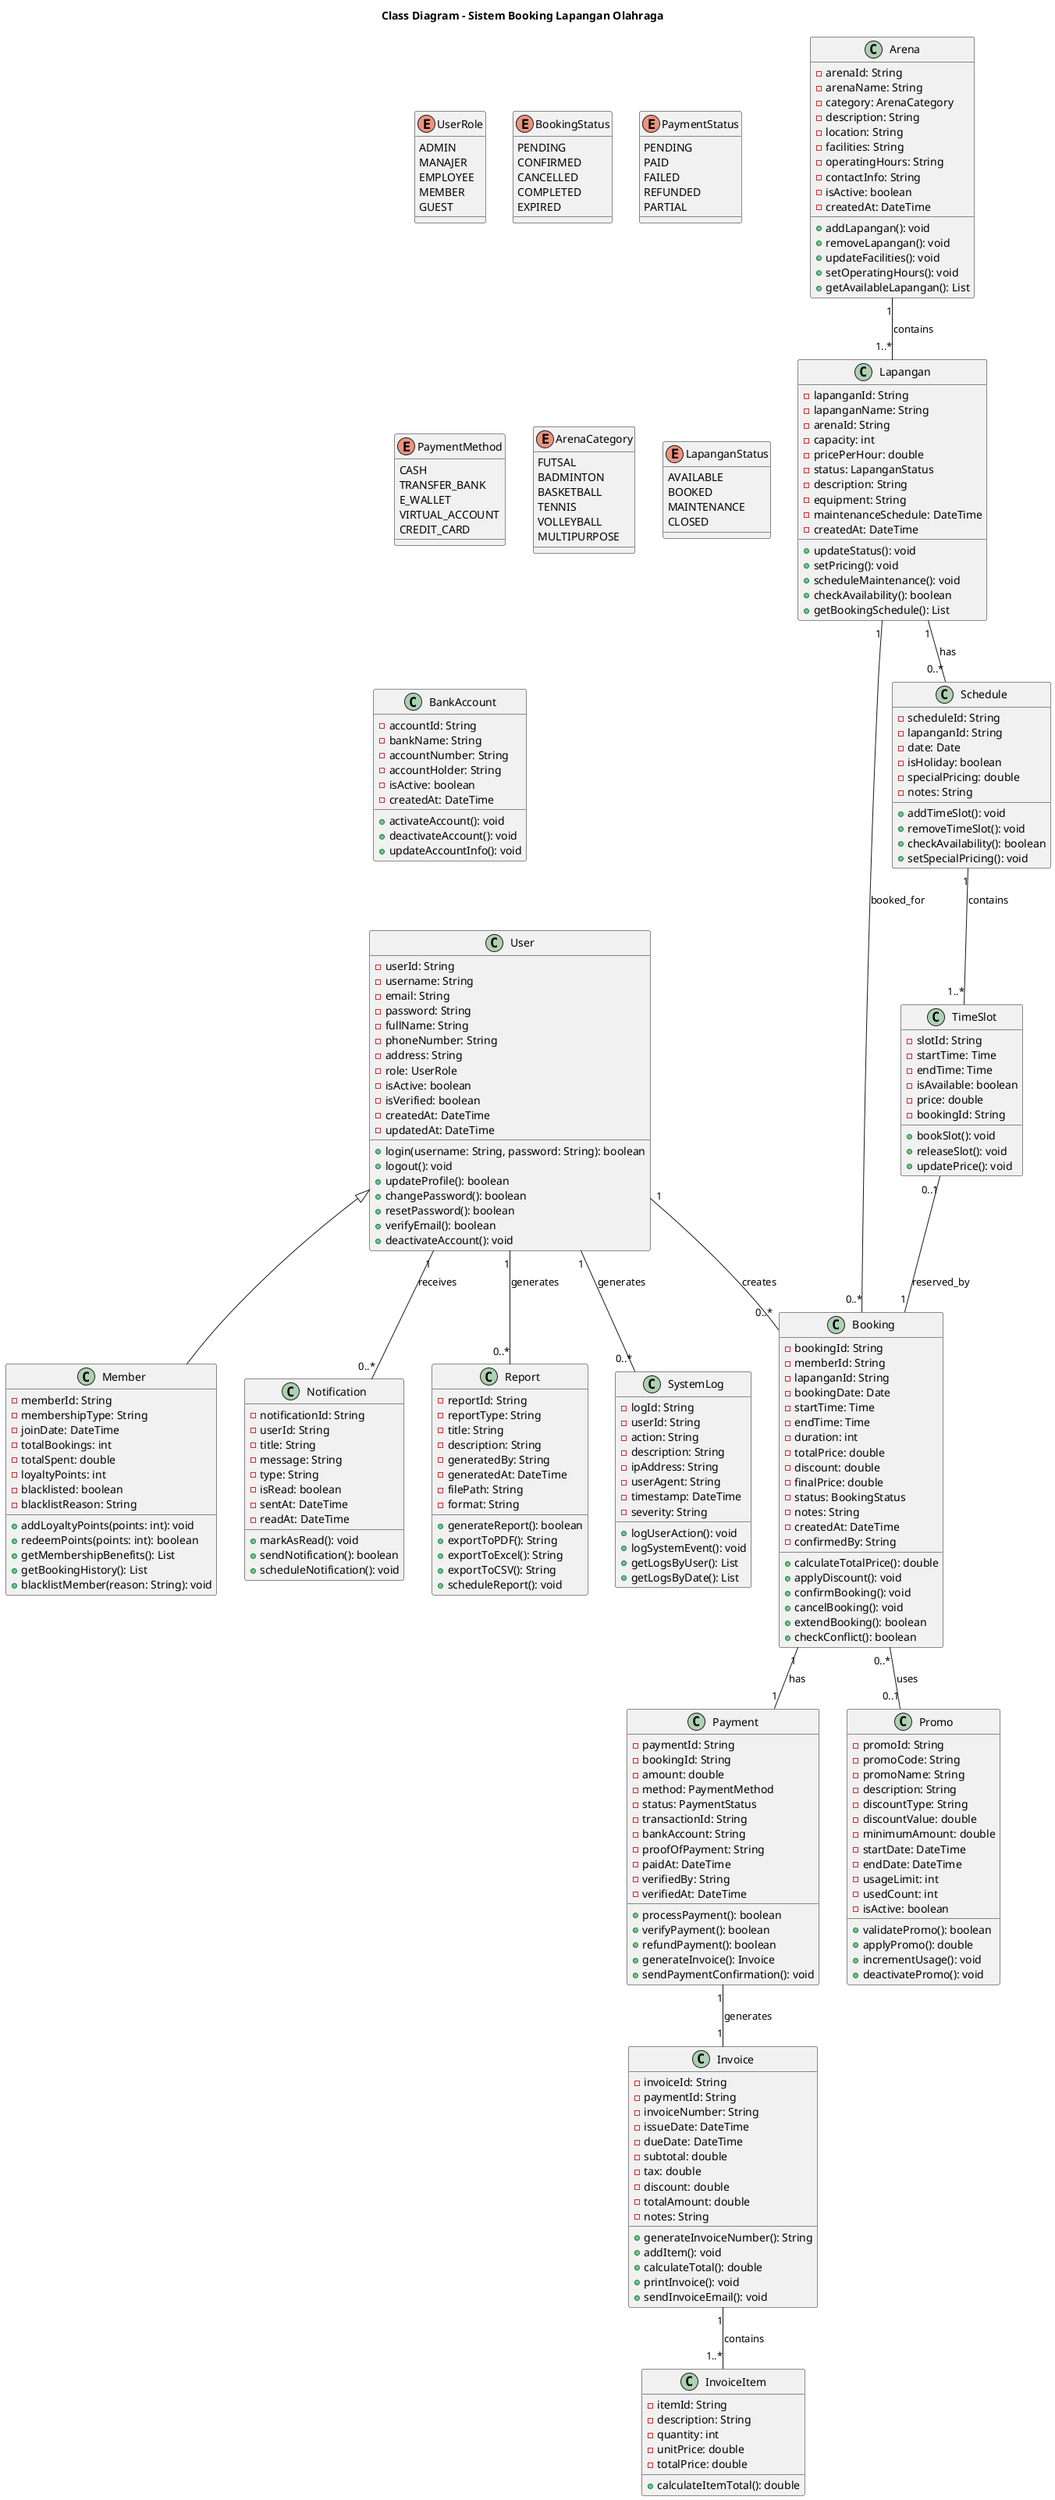 @startuml
title Class Diagram - Sistem Booking Lapangan Olahraga

' ===== ENUMERATIONS =====
enum UserRole {
    ADMIN
    MANAJER
    EMPLOYEE
    MEMBER
    GUEST
}

enum BookingStatus {
    PENDING
    CONFIRMED
    CANCELLED
    COMPLETED
    EXPIRED
}

enum PaymentStatus {
    PENDING
    PAID
    FAILED
    REFUNDED
    PARTIAL
}

enum PaymentMethod {
    CASH
    TRANSFER_BANK
    E_WALLET
    VIRTUAL_ACCOUNT
    CREDIT_CARD
}

enum ArenaCategory {
    FUTSAL
    BADMINTON
    BASKETBALL
    TENNIS
    VOLLEYBALL
    MULTIPURPOSE
}

enum LapanganStatus {
    AVAILABLE
    BOOKED
    MAINTENANCE
    CLOSED
}

' ===== CORE ENTITIES =====

class User {
    -userId: String
    -username: String
    -email: String
    -password: String
    -fullName: String
    -phoneNumber: String
    -address: String
    -role: UserRole
    -isActive: boolean
    -isVerified: boolean
    -createdAt: DateTime
    -updatedAt: DateTime
    +login(username: String, password: String): boolean
    +logout(): void
    +updateProfile(): boolean
    +changePassword(): boolean
    +resetPassword(): boolean
    +verifyEmail(): boolean
    +deactivateAccount(): void
}

class Member {
    -memberId: String
    -membershipType: String
    -joinDate: DateTime
    -totalBookings: int
    -totalSpent: double
    -loyaltyPoints: int
    -blacklisted: boolean
    -blacklistReason: String
    +addLoyaltyPoints(points: int): void
    +redeemPoints(points: int): boolean
    +getMembershipBenefits(): List
    +getBookingHistory(): List
    +blacklistMember(reason: String): void
}

class Arena {
    -arenaId: String
    -arenaName: String
    -category: ArenaCategory
    -description: String
    -location: String
    -facilities: String
    -operatingHours: String
    -contactInfo: String
    -isActive: boolean
    -createdAt: DateTime
    +addLapangan(): void
    +removeLapangan(): void
    +updateFacilities(): void
    +setOperatingHours(): void
    +getAvailableLapangan(): List
}

class Lapangan {
    -lapanganId: String
    -lapanganName: String
    -arenaId: String
    -capacity: int
    -pricePerHour: double
    -status: LapanganStatus
    -description: String
    -equipment: String
    -maintenanceSchedule: DateTime
    -createdAt: DateTime
    +updateStatus(): void
    +setPricing(): void
    +scheduleMaintenance(): void
    +checkAvailability(): boolean
    +getBookingSchedule(): List
}

class Booking {
    -bookingId: String
    -memberId: String
    -lapanganId: String
    -bookingDate: Date
    -startTime: Time
    -endTime: Time
    -duration: int
    -totalPrice: double
    -discount: double
    -finalPrice: double
    -status: BookingStatus
    -notes: String
    -createdAt: DateTime
    -confirmedBy: String
    +calculateTotalPrice(): double
    +applyDiscount(): void
    +confirmBooking(): void
    +cancelBooking(): void
    +extendBooking(): boolean
    +checkConflict(): boolean
}

class Payment {
    -paymentId: String
    -bookingId: String
    -amount: double
    -method: PaymentMethod
    -status: PaymentStatus
    -transactionId: String
    -bankAccount: String
    -proofOfPayment: String
    -paidAt: DateTime
    -verifiedBy: String
    -verifiedAt: DateTime
    +processPayment(): boolean
    +verifyPayment(): boolean
    +refundPayment(): boolean
    +generateInvoice(): Invoice
    +sendPaymentConfirmation(): void
}

class Invoice {
    -invoiceId: String
    -paymentId: String
    -invoiceNumber: String
    -issueDate: DateTime
    -dueDate: DateTime
    -subtotal: double
    -tax: double
    -discount: double
    -totalAmount: double
    -notes: String
    +generateInvoiceNumber(): String
    +addItem(): void
    +calculateTotal(): double
    +printInvoice(): void
    +sendInvoiceEmail(): void
}

class InvoiceItem {
    -itemId: String
    -description: String
    -quantity: int
    -unitPrice: double
    -totalPrice: double
    +calculateItemTotal(): double
}

class Notification {
    -notificationId: String
    -userId: String
    -title: String
    -message: String
    -type: String
    -isRead: boolean
    -sentAt: DateTime
    -readAt: DateTime
    +markAsRead(): void
    +sendNotification(): boolean
    +scheduleNotification(): void
}

class Promo {
    -promoId: String
    -promoCode: String
    -promoName: String
    -description: String
    -discountType: String
    -discountValue: double
    -minimumAmount: double
    -startDate: DateTime
    -endDate: DateTime
    -usageLimit: int
    -usedCount: int
    -isActive: boolean
    +validatePromo(): boolean
    +applyPromo(): double
    +incrementUsage(): void
    +deactivatePromo(): void
}

class Schedule {
    -scheduleId: String
    -lapanganId: String
    -date: Date
    -isHoliday: boolean
    -specialPricing: double
    -notes: String
    +addTimeSlot(): void
    +removeTimeSlot(): void
    +checkAvailability(): boolean
    +setSpecialPricing(): void
}

class TimeSlot {
    -slotId: String
    -startTime: Time
    -endTime: Time
    -isAvailable: boolean
    -price: double
    -bookingId: String
    +bookSlot(): void
    +releaseSlot(): void
    +updatePrice(): void
}

class Report {
    -reportId: String
    -reportType: String
    -title: String
    -description: String
    -generatedBy: String
    -generatedAt: DateTime
    -filePath: String
    -format: String
    +generateReport(): boolean
    +exportToPDF(): String
    +exportToExcel(): String
    +exportToCSV(): String
    +scheduleReport(): void
}

class SystemLog {
    -logId: String
    -userId: String
    -action: String
    -description: String
    -ipAddress: String
    -userAgent: String
    -timestamp: DateTime
    -severity: String
    +logUserAction(): void
    +logSystemEvent(): void
    +getLogsByUser(): List
    +getLogsByDate(): List
}

class BankAccount {
    -accountId: String
    -bankName: String
    -accountNumber: String
    -accountHolder: String
    -isActive: boolean
    -createdAt: DateTime
    +activateAccount(): void
    +deactivateAccount(): void
    +updateAccountInfo(): void
}

' ===== RELATIONSHIPS =====

User <|-- Member

User "1" -- "0..*" Booking : creates
User "1" -- "0..*" Notification : receives
User "1" -- "0..*" SystemLog : generates
User "1" -- "0..*" Report : generates

Arena "1" -- "1..*" Lapangan : contains
Lapangan "1" -- "0..*" Booking : booked_for
Lapangan "1" -- "0..*" Schedule : has

Booking "1" -- "1" Payment : has
Booking "0..*" -- "0..1" Promo : uses

Payment "1" -- "1" Invoice : generates
Invoice "1" -- "1..*" InvoiceItem : contains

Schedule "1" -- "1..*" TimeSlot : contains
TimeSlot "0..1" -- "1" Booking : reserved_by

@enduml
